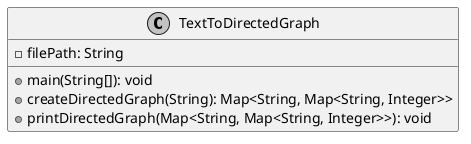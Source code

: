 @startuml

skinparam monochrome true

class TextToDirectedGraph {
    -filePath: String
    +main(String[]): void
    +createDirectedGraph(String): Map<String, Map<String, Integer>>
    +printDirectedGraph(Map<String, Map<String, Integer>>): void
}

@enduml
